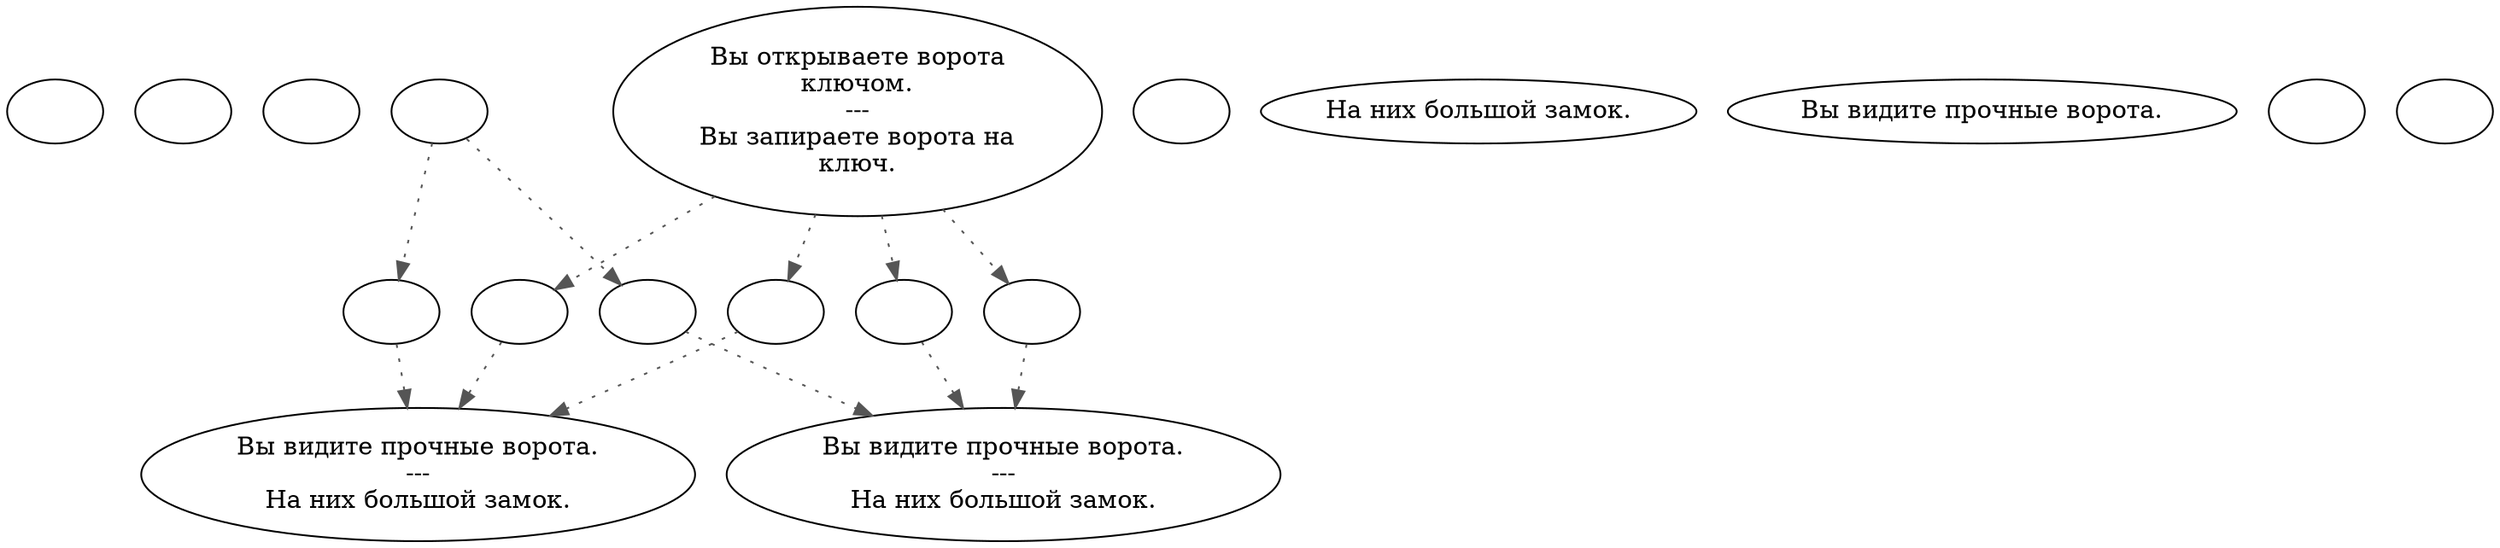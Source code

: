 digraph slvco1 {
  "start" [style=filled       fillcolor="#FFFFFF"       color="#000000"]
  "start" [label=""]
  "use_p_proc" [style=filled       fillcolor="#FFFFFF"       color="#000000"]
  "use_p_proc" [label=""]
  "destroy_p_proc" [style=filled       fillcolor="#FFFFFF"       color="#000000"]
  "destroy_p_proc" [label=""]
  "Unlock_Lock" [style=filled       fillcolor="#FFFFFF"       color="#000000"]
  "Unlock_Lock" -> "Lockpick_Door" [style=dotted color="#555555"]
  "Unlock_Lock" [label=""]
  "Lockpick_Lock" [style=filled       fillcolor="#FFFFFF"       color="#000000"]
  "Lockpick_Lock" -> "Lockpick_Door" [style=dotted color="#555555"]
  "Lockpick_Lock" [label=""]
  "Lockpick_Door" [style=filled       fillcolor="#FFFFFF"       color="#000000"]
  "Lockpick_Door" [label="Вы видите прочные ворота.\n---\nНа них большой замок."]
  "Lock_Door" [style=filled       fillcolor="#FFFFFF"       color="#000000"]
  "Lock_Door" [label="Вы видите прочные ворота.\n---\nНа них большой замок."]
  "Set_Lock" [style=filled       fillcolor="#FFFFFF"       color="#000000"]
  "Set_Lock" -> "Lock_Door" [style=dotted color="#555555"]
  "Set_Lock" [label=""]
  "Set_Lockpick_Lock" [style=filled       fillcolor="#FFFFFF"       color="#000000"]
  "Set_Lockpick_Lock" -> "Lock_Door" [style=dotted color="#555555"]
  "Set_Lockpick_Lock" [label=""]
  "Super_Lockpick_Lock" [style=filled       fillcolor="#FFFFFF"       color="#000000"]
  "Super_Lockpick_Lock" -> "Lockpick_Door" [style=dotted color="#555555"]
  "Super_Lockpick_Lock" [label=""]
  "Super_Set_Lockpick_Lock" [style=filled       fillcolor="#FFFFFF"       color="#000000"]
  "Super_Set_Lockpick_Lock" -> "Lock_Door" [style=dotted color="#555555"]
  "Super_Set_Lockpick_Lock" [label=""]
  "map_enter_p_proc" [style=filled       fillcolor="#FFFFFF"       color="#000000"]
  "map_enter_p_proc" [label=""]
  "description_p_proc" [style=filled       fillcolor="#FFFFFF"       color="#000000"]
  "description_p_proc" [label="На них большой замок."]
  "look_at_p_proc" [style=filled       fillcolor="#FFFFFF"       color="#000000"]
  "look_at_p_proc" [label="Вы видите прочные ворота."]
  "timed_event_p_proc" [style=filled       fillcolor="#FFFFFF"       color="#000000"]
  "timed_event_p_proc" [label=""]
  "map_update_p_proc" [style=filled       fillcolor="#FFFFFF"       color="#000000"]
  "map_update_p_proc" [label=""]
  "use_skill_on_p_proc" [style=filled       fillcolor="#FFFFFF"       color="#000000"]
  "use_skill_on_p_proc" -> "Unlock_Lock" [style=dotted color="#555555"]
  "use_skill_on_p_proc" -> "Set_Lock" [style=dotted color="#555555"]
  "use_skill_on_p_proc" [label=""]
  "use_obj_on_p_proc" [style=filled       fillcolor="#FFFFFF"       color="#000000"]
  "use_obj_on_p_proc" -> "Lockpick_Lock" [style=dotted color="#555555"]
  "use_obj_on_p_proc" -> "Set_Lockpick_Lock" [style=dotted color="#555555"]
  "use_obj_on_p_proc" -> "Super_Lockpick_Lock" [style=dotted color="#555555"]
  "use_obj_on_p_proc" -> "Super_Set_Lockpick_Lock" [style=dotted color="#555555"]
  "use_obj_on_p_proc" [label="Вы открываете ворота\nключом.\n---\nВы запираете ворота на\nключ."]
}